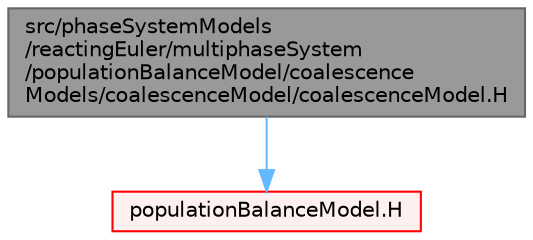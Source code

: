 digraph "src/phaseSystemModels/reactingEuler/multiphaseSystem/populationBalanceModel/coalescenceModels/coalescenceModel/coalescenceModel.H"
{
 // LATEX_PDF_SIZE
  bgcolor="transparent";
  edge [fontname=Helvetica,fontsize=10,labelfontname=Helvetica,labelfontsize=10];
  node [fontname=Helvetica,fontsize=10,shape=box,height=0.2,width=0.4];
  Node1 [id="Node000001",label="src/phaseSystemModels\l/reactingEuler/multiphaseSystem\l/populationBalanceModel/coalescence\lModels/coalescenceModel/coalescenceModel.H",height=0.2,width=0.4,color="gray40", fillcolor="grey60", style="filled", fontcolor="black",tooltip=" "];
  Node1 -> Node2 [id="edge1_Node000001_Node000002",color="steelblue1",style="solid",tooltip=" "];
  Node2 [id="Node000002",label="populationBalanceModel.H",height=0.2,width=0.4,color="red", fillcolor="#FFF0F0", style="filled",URL="$populationBalanceModel_8H.html",tooltip=" "];
}
